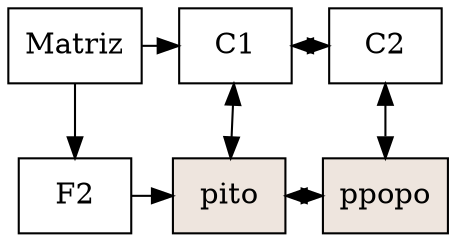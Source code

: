 digraph G{
node [shape = box]
raiz[label="Matriz"  group=1];
885951223 [label="F2" group = 1];
1121172875 [label="C1" group = 1];
60830820 [label="C2" group = 2];
1121172875->60830820[dir=both];
raiz ->885951223
raiz ->1121172875
{ rank  = same; raiz 
1121172875;
60830820;
}
1358444045 [style=filled,fillcolor=seashell2,label= "pito" group = 3 ];
1725097945 [style=filled,fillcolor=seashell2,label= "ppopo" group = 4 ];
885951223->1358444045
1358444045->1725097945[dir=both];
{ rank = same; 885951223;
1358444045;
1725097945;
}
1121172875->1358444045[dir=both];
60830820->1725097945[dir=both];
}
